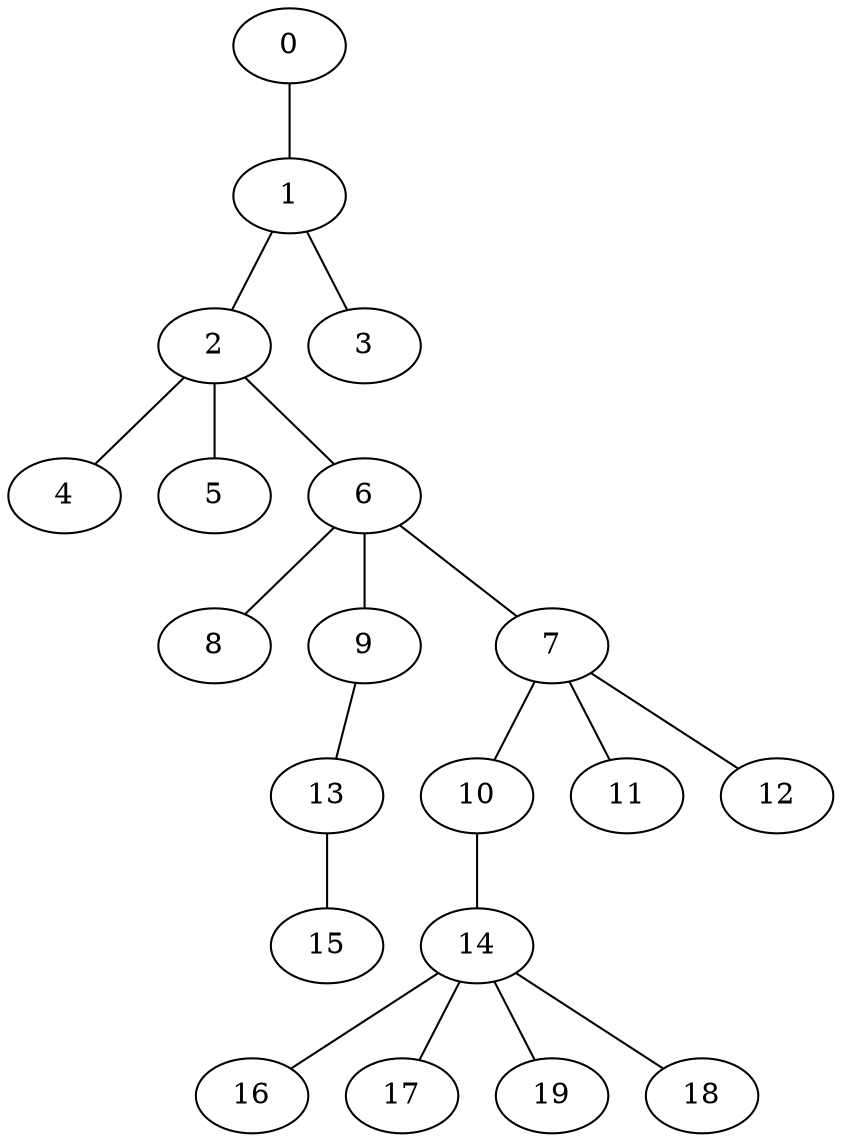 
graph graphname {
    0 -- 1
1 -- 2
1 -- 3
2 -- 4
2 -- 5
2 -- 6
6 -- 8
6 -- 9
6 -- 7
7 -- 10
7 -- 11
7 -- 12
9 -- 13
10 -- 14
13 -- 15
14 -- 16
14 -- 17
14 -- 19
14 -- 18

}
